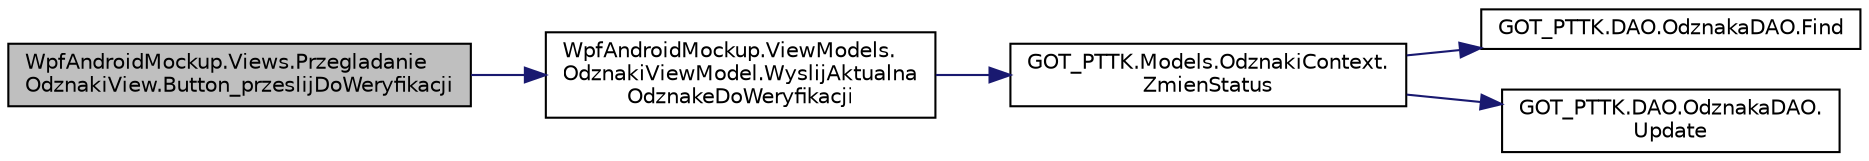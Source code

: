 digraph "WpfAndroidMockup.Views.PrzegladanieOdznakiView.Button_przeslijDoWeryfikacji"
{
 // INTERACTIVE_SVG=YES
  edge [fontname="Helvetica",fontsize="10",labelfontname="Helvetica",labelfontsize="10"];
  node [fontname="Helvetica",fontsize="10",shape=record];
  rankdir="LR";
  Node6 [label="WpfAndroidMockup.Views.Przegladanie\lOdznakiView.Button_przeslijDoWeryfikacji",height=0.2,width=0.4,color="black", fillcolor="grey75", style="filled", fontcolor="black"];
  Node6 -> Node7 [color="midnightblue",fontsize="10",style="solid",fontname="Helvetica"];
  Node7 [label="WpfAndroidMockup.ViewModels.\lOdznakiViewModel.WyslijAktualna\lOdznakeDoWeryfikacji",height=0.2,width=0.4,color="black", fillcolor="white", style="filled",URL="$class_wpf_android_mockup_1_1_view_models_1_1_odznaki_view_model.html#a748c48a3f3b24e61b4a0e5b30a49db65",tooltip="przesyła odznakę do weryfikacji "];
  Node7 -> Node8 [color="midnightblue",fontsize="10",style="solid",fontname="Helvetica"];
  Node8 [label="GOT_PTTK.Models.OdznakiContext.\lZmienStatus",height=0.2,width=0.4,color="black", fillcolor="white", style="filled",URL="$class_g_o_t___p_t_t_k_1_1_models_1_1_odznaki_context.html#ace8b3878a4f4c7fbe0e6e31b903f3f9d",tooltip="Zmienia status odznaki "];
  Node8 -> Node9 [color="midnightblue",fontsize="10",style="solid",fontname="Helvetica"];
  Node9 [label="GOT_PTTK.DAO.OdznakaDAO.Find",height=0.2,width=0.4,color="black", fillcolor="white", style="filled",URL="$class_g_o_t___p_t_t_k_1_1_d_a_o_1_1_odznaka_d_a_o.html#a91f0703d3d0dc7b23851362360f1a546"];
  Node8 -> Node10 [color="midnightblue",fontsize="10",style="solid",fontname="Helvetica"];
  Node10 [label="GOT_PTTK.DAO.OdznakaDAO.\lUpdate",height=0.2,width=0.4,color="black", fillcolor="white", style="filled",URL="$class_g_o_t___p_t_t_k_1_1_d_a_o_1_1_odznaka_d_a_o.html#a4230cd8aec20ece4927cfc3c01fa10f1"];
}
